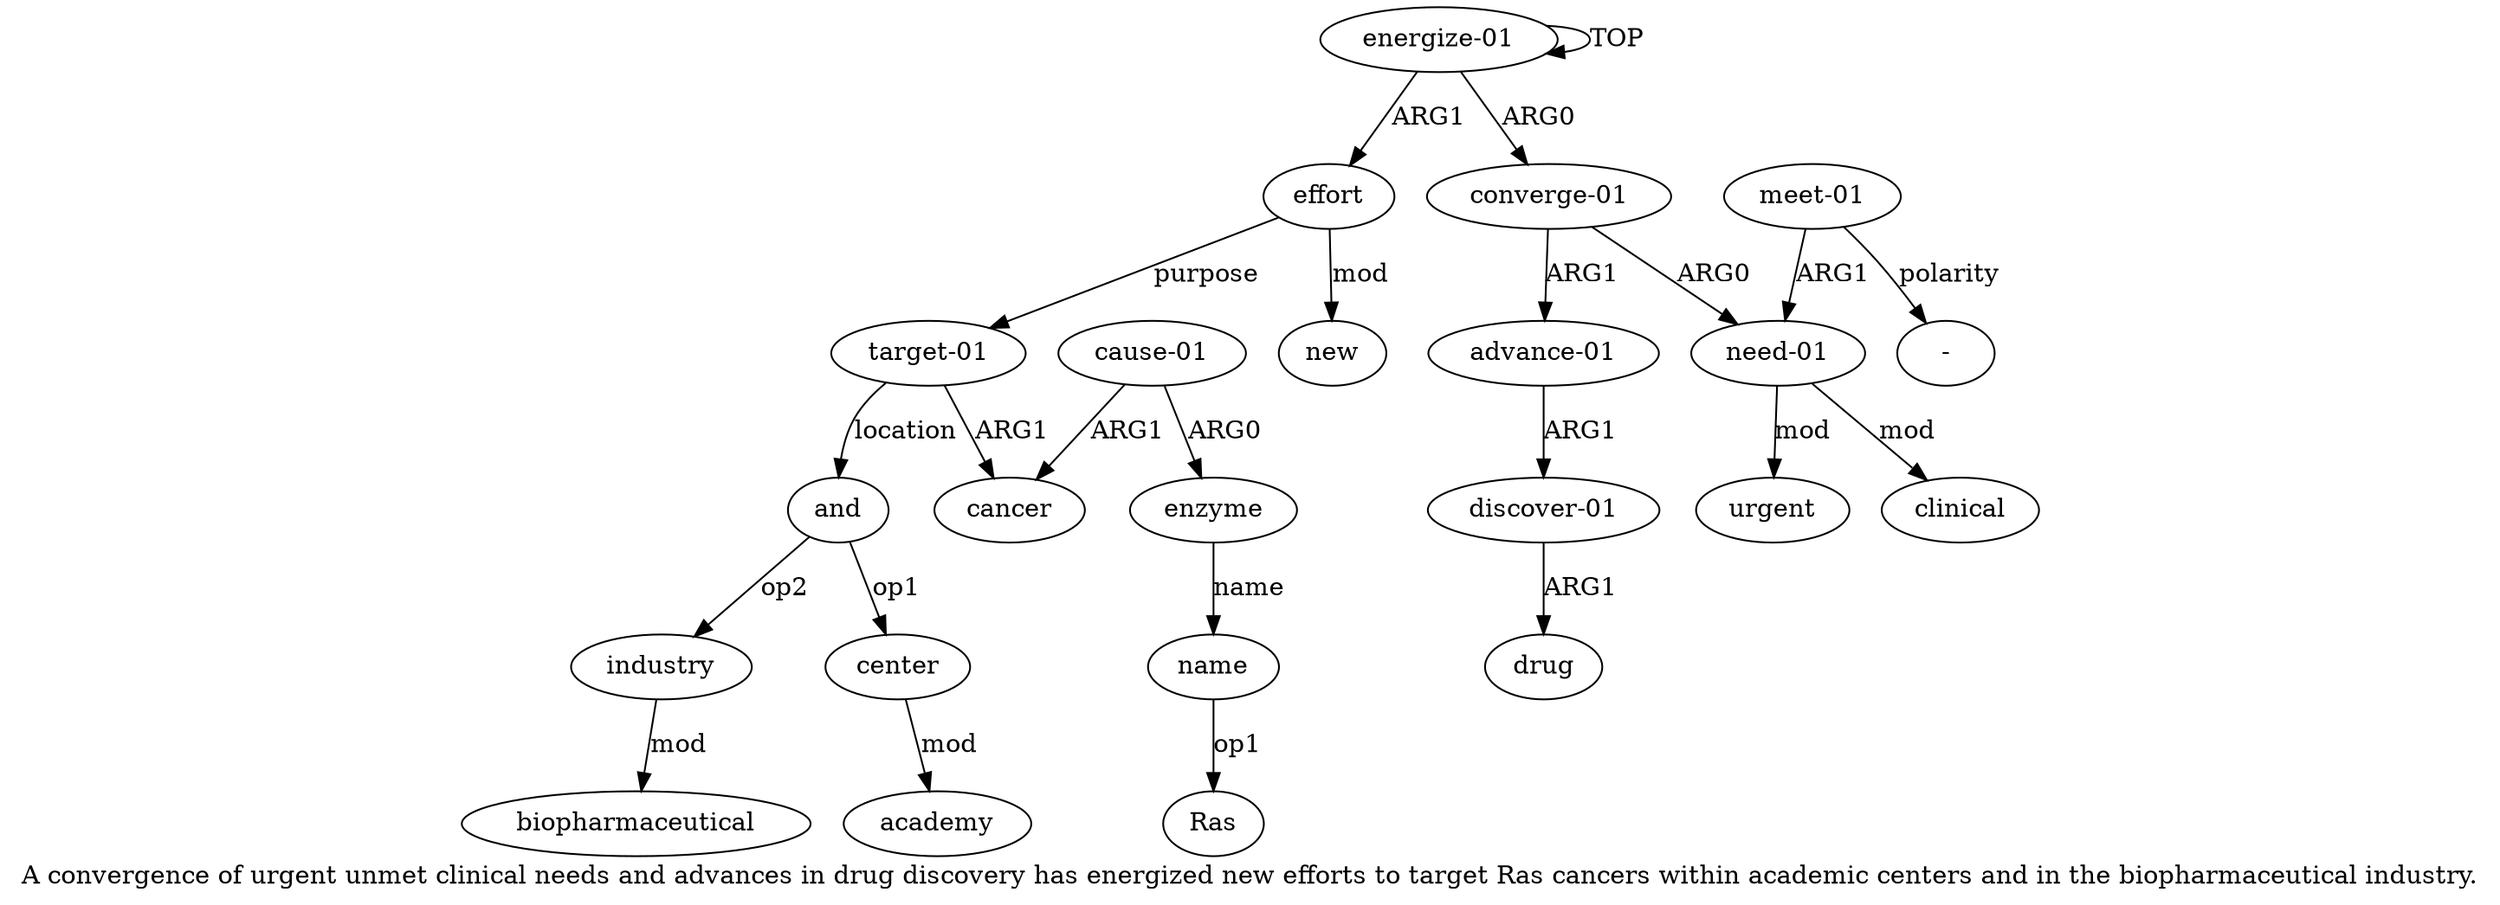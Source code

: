digraph  {
	graph [label="A convergence of urgent unmet clinical needs and advances in drug discovery has energized new efforts to target Ras cancers within \
academic centers and in the biopharmaceutical industry."];
	node [label="\N"];
	a20	 [color=black,
		gold_ind=20,
		gold_label=biopharmaceutical,
		label=biopharmaceutical,
		test_ind=20,
		test_label=biopharmaceutical];
	"a3 -"	 [color=black,
		gold_ind=-1,
		gold_label="-",
		label="-",
		test_ind=-1,
		test_label="-"];
	"a15 Ras"	 [color=black,
		gold_ind=-1,
		gold_label=Ras,
		label=Ras,
		test_ind=-1,
		test_label=Ras];
	a15	 [color=black,
		gold_ind=15,
		gold_label=name,
		label=name,
		test_ind=15,
		test_label=name];
	a15 -> "a15 Ras" [key=0,
	color=black,
	gold_label=op1,
	label=op1,
	test_label=op1];
a14 [color=black,
	gold_ind=14,
	gold_label=enzyme,
	label=enzyme,
	test_ind=14,
	test_label=enzyme];
a14 -> a15 [key=0,
color=black,
gold_label=name,
label=name,
test_label=name];
a17 [color=black,
gold_ind=17,
gold_label=center,
label=center,
test_ind=17,
test_label=center];
a18 [color=black,
gold_ind=18,
gold_label=academy,
label=academy,
test_ind=18,
test_label=academy];
a17 -> a18 [key=0,
color=black,
gold_label=mod,
label=mod,
test_label=mod];
a16 [color=black,
gold_ind=16,
gold_label=and,
label=and,
test_ind=16,
test_label=and];
a16 -> a17 [key=0,
color=black,
gold_label=op1,
label=op1,
test_label=op1];
a19 [color=black,
gold_ind=19,
gold_label=industry,
label=industry,
test_ind=19,
test_label=industry];
a16 -> a19 [key=0,
color=black,
gold_label=op2,
label=op2,
test_label=op2];
a11 [color=black,
gold_ind=11,
gold_label="target-01",
label="target-01",
test_ind=11,
test_label="target-01"];
a11 -> a16 [key=0,
color=black,
gold_label=location,
label=location,
test_label=location];
a12 [color=black,
gold_ind=12,
gold_label=cancer,
label=cancer,
test_ind=12,
test_label=cancer];
a11 -> a12 [key=0,
color=black,
gold_label=ARG1,
label=ARG1,
test_label=ARG1];
a10 [color=black,
gold_ind=10,
gold_label=new,
label=new,
test_ind=10,
test_label=new];
a13 [color=black,
gold_ind=13,
gold_label="cause-01",
label="cause-01",
test_ind=13,
test_label="cause-01"];
a13 -> a14 [key=0,
color=black,
gold_label=ARG0,
label=ARG0,
test_label=ARG0];
a13 -> a12 [key=0,
color=black,
gold_label=ARG1,
label=ARG1,
test_label=ARG1];
a19 -> a20 [key=0,
color=black,
gold_label=mod,
label=mod,
test_label=mod];
a1 [color=black,
gold_ind=1,
gold_label="converge-01",
label="converge-01",
test_ind=1,
test_label="converge-01"];
a2 [color=black,
gold_ind=2,
gold_label="need-01",
label="need-01",
test_ind=2,
test_label="need-01"];
a1 -> a2 [key=0,
color=black,
gold_label=ARG0,
label=ARG0,
test_label=ARG0];
a6 [color=black,
gold_ind=6,
gold_label="advance-01",
label="advance-01",
test_ind=6,
test_label="advance-01"];
a1 -> a6 [key=0,
color=black,
gold_label=ARG1,
label=ARG1,
test_label=ARG1];
a0 [color=black,
gold_ind=0,
gold_label="energize-01",
label="energize-01",
test_ind=0,
test_label="energize-01"];
a0 -> a1 [key=0,
color=black,
gold_label=ARG0,
label=ARG0,
test_label=ARG0];
a0 -> a0 [key=0,
color=black,
gold_label=TOP,
label=TOP,
test_label=TOP];
a9 [color=black,
gold_ind=9,
gold_label=effort,
label=effort,
test_ind=9,
test_label=effort];
a0 -> a9 [key=0,
color=black,
gold_label=ARG1,
label=ARG1,
test_label=ARG1];
a3 [color=black,
gold_ind=3,
gold_label="meet-01",
label="meet-01",
test_ind=3,
test_label="meet-01"];
a3 -> "a3 -" [key=0,
color=black,
gold_label=polarity,
label=polarity,
test_label=polarity];
a3 -> a2 [key=0,
color=black,
gold_label=ARG1,
label=ARG1,
test_label=ARG1];
a5 [color=black,
gold_ind=5,
gold_label=clinical,
label=clinical,
test_ind=5,
test_label=clinical];
a2 -> a5 [key=0,
color=black,
gold_label=mod,
label=mod,
test_label=mod];
a4 [color=black,
gold_ind=4,
gold_label=urgent,
label=urgent,
test_ind=4,
test_label=urgent];
a2 -> a4 [key=0,
color=black,
gold_label=mod,
label=mod,
test_label=mod];
a7 [color=black,
gold_ind=7,
gold_label="discover-01",
label="discover-01",
test_ind=7,
test_label="discover-01"];
a8 [color=black,
gold_ind=8,
gold_label=drug,
label=drug,
test_ind=8,
test_label=drug];
a7 -> a8 [key=0,
color=black,
gold_label=ARG1,
label=ARG1,
test_label=ARG1];
a6 -> a7 [key=0,
color=black,
gold_label=ARG1,
label=ARG1,
test_label=ARG1];
a9 -> a11 [key=0,
color=black,
gold_label=purpose,
label=purpose,
test_label=purpose];
a9 -> a10 [key=0,
color=black,
gold_label=mod,
label=mod,
test_label=mod];
}
